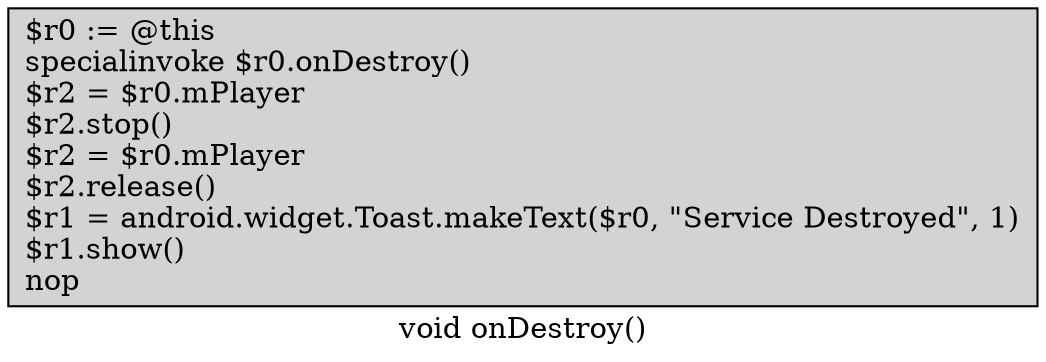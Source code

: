 digraph "void onDestroy()" {
    label="void onDestroy()";
    node [shape=box];
    "0" [style=filled,fillcolor=gray,style=filled,fillcolor=lightgray,label="$r0 := @this\lspecialinvoke $r0.onDestroy()\l$r2 = $r0.mPlayer\l$r2.stop()\l$r2 = $r0.mPlayer\l$r2.release()\l$r1 = android.widget.Toast.makeText($r0, \"Service Destroyed\", 1)\l$r1.show()\lnop\l",];
}
